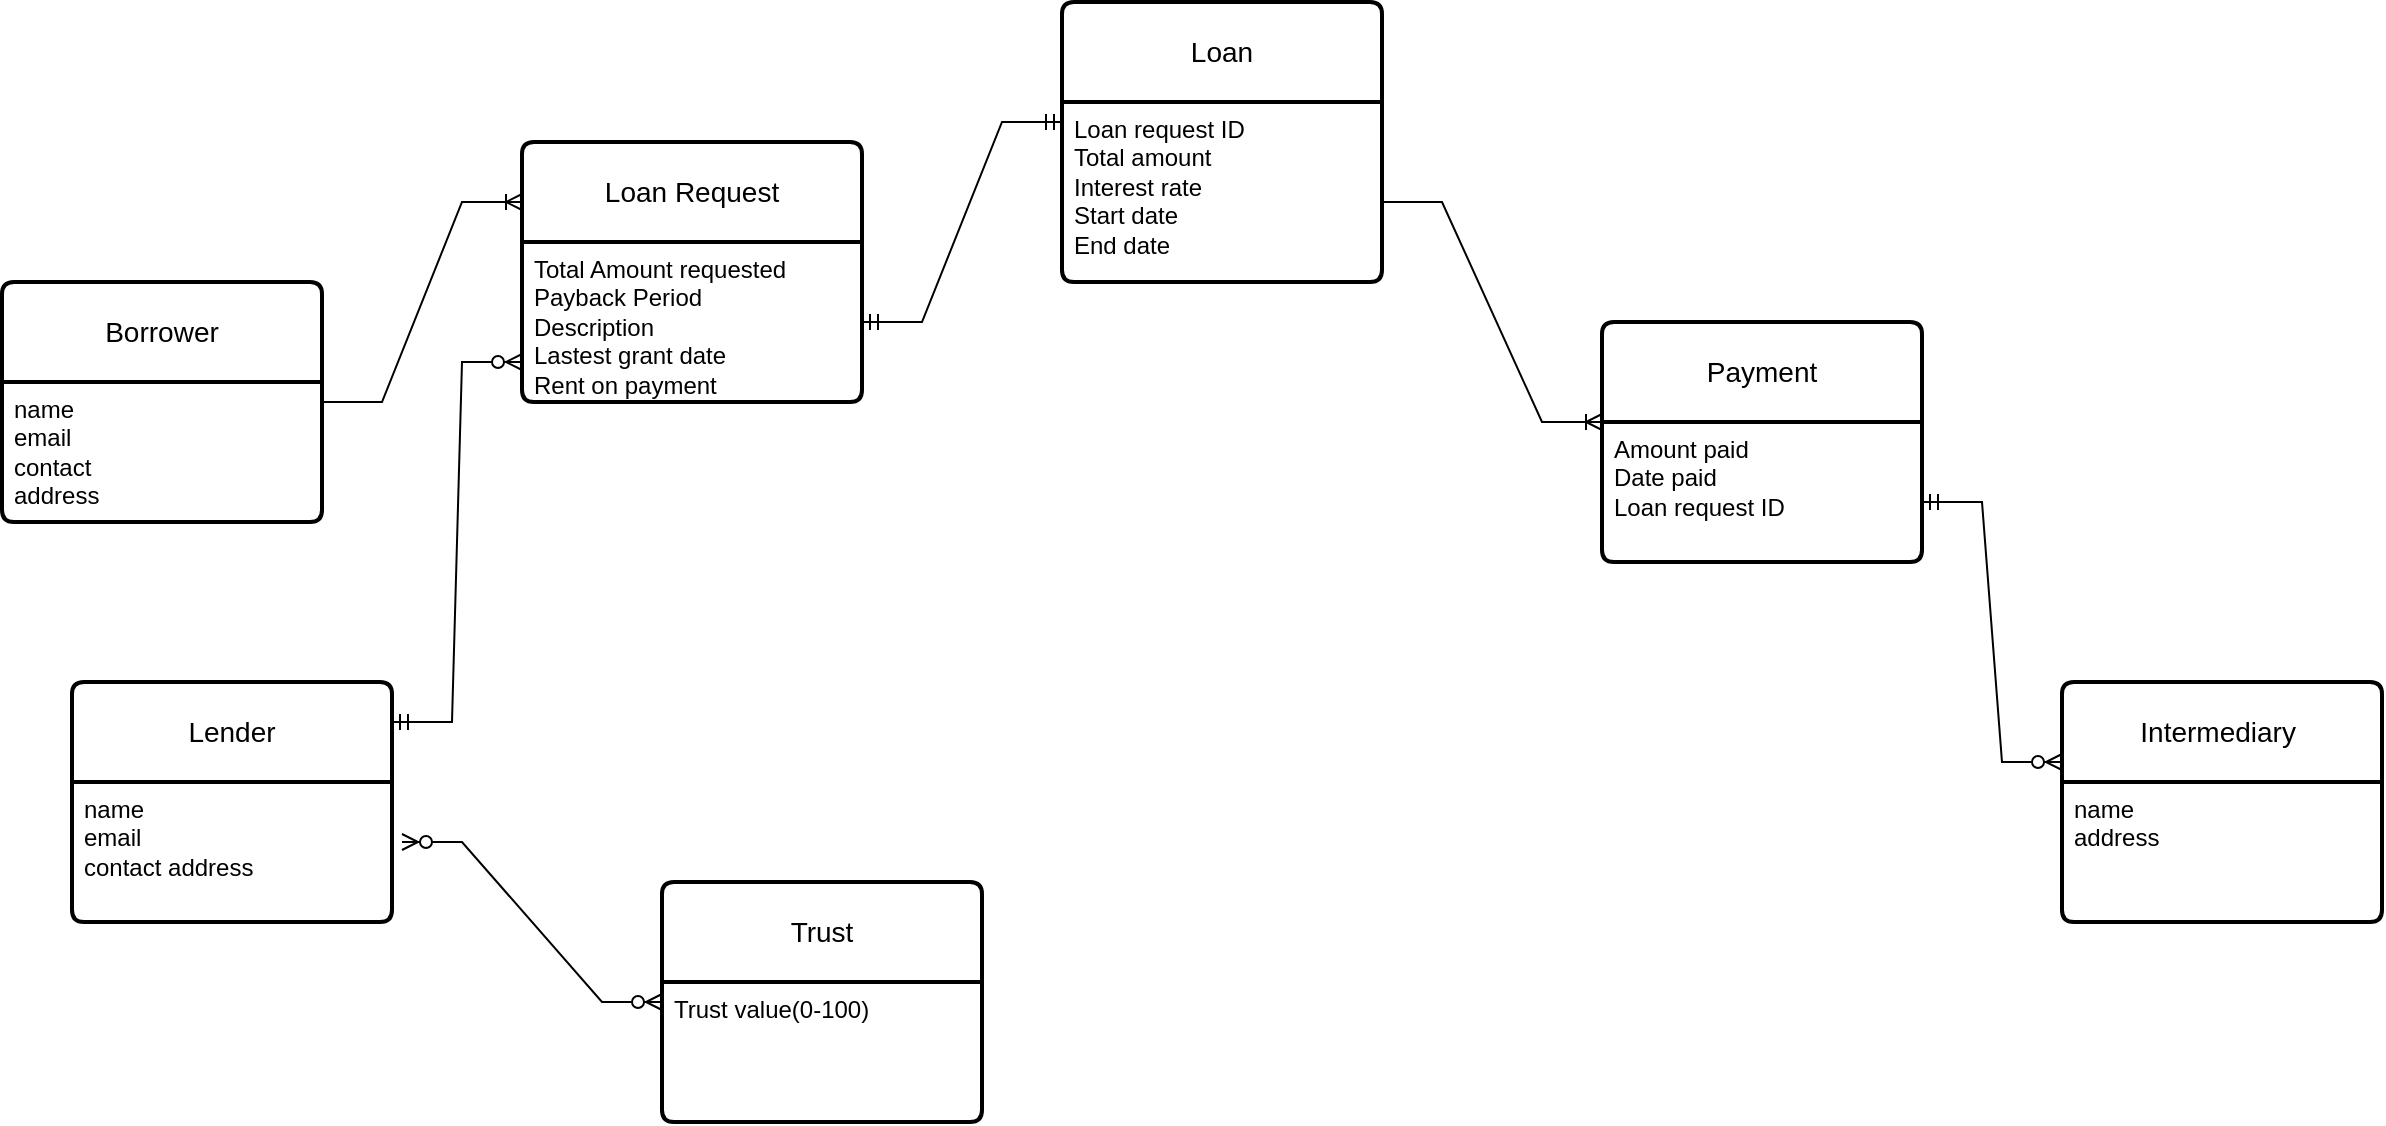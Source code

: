 <mxfile version="24.2.5" type="device">
  <diagram name="Page-1" id="-Wox_ghDjXtg6ljMTXYv">
    <mxGraphModel dx="2290" dy="860" grid="1" gridSize="10" guides="1" tooltips="1" connect="1" arrows="1" fold="1" page="1" pageScale="1" pageWidth="850" pageHeight="1100" math="0" shadow="0">
      <root>
        <mxCell id="0" />
        <mxCell id="1" parent="0" />
        <mxCell id="F1pH6_Kykr1hLnX-Wd7n-1" value="Loan Request" style="swimlane;childLayout=stackLayout;horizontal=1;startSize=50;horizontalStack=0;rounded=1;fontSize=14;fontStyle=0;strokeWidth=2;resizeParent=0;resizeLast=1;shadow=0;dashed=0;align=center;arcSize=4;whiteSpace=wrap;html=1;" vertex="1" parent="1">
          <mxGeometry x="-200" y="100" width="170" height="130" as="geometry" />
        </mxCell>
        <mxCell id="F1pH6_Kykr1hLnX-Wd7n-2" value="Total Amount requested&lt;div&gt;Payback Period&lt;/div&gt;&lt;div&gt;Description&lt;/div&gt;&lt;div&gt;Lastest grant date&lt;/div&gt;&lt;div&gt;Rent on payment&lt;/div&gt;" style="align=left;strokeColor=none;fillColor=none;spacingLeft=4;fontSize=12;verticalAlign=top;resizable=0;rotatable=0;part=1;html=1;" vertex="1" parent="F1pH6_Kykr1hLnX-Wd7n-1">
          <mxGeometry y="50" width="170" height="80" as="geometry" />
        </mxCell>
        <mxCell id="F1pH6_Kykr1hLnX-Wd7n-3" value="Payment" style="swimlane;childLayout=stackLayout;horizontal=1;startSize=50;horizontalStack=0;rounded=1;fontSize=14;fontStyle=0;strokeWidth=2;resizeParent=0;resizeLast=1;shadow=0;dashed=0;align=center;arcSize=4;whiteSpace=wrap;html=1;" vertex="1" parent="1">
          <mxGeometry x="340" y="190" width="160" height="120" as="geometry" />
        </mxCell>
        <mxCell id="F1pH6_Kykr1hLnX-Wd7n-4" value="Amount paid&lt;div&gt;Date paid&lt;/div&gt;&lt;div&gt;Loan request ID&lt;/div&gt;" style="align=left;strokeColor=none;fillColor=none;spacingLeft=4;fontSize=12;verticalAlign=top;resizable=0;rotatable=0;part=1;html=1;" vertex="1" parent="F1pH6_Kykr1hLnX-Wd7n-3">
          <mxGeometry y="50" width="160" height="70" as="geometry" />
        </mxCell>
        <mxCell id="F1pH6_Kykr1hLnX-Wd7n-5" value="Lender" style="swimlane;childLayout=stackLayout;horizontal=1;startSize=50;horizontalStack=0;rounded=1;fontSize=14;fontStyle=0;strokeWidth=2;resizeParent=0;resizeLast=1;shadow=0;dashed=0;align=center;arcSize=4;whiteSpace=wrap;html=1;" vertex="1" parent="1">
          <mxGeometry x="-425" y="370" width="160" height="120" as="geometry" />
        </mxCell>
        <mxCell id="F1pH6_Kykr1hLnX-Wd7n-6" value="name&lt;div&gt;email&lt;/div&gt;&lt;div&gt;contact address&lt;/div&gt;&lt;div&gt;&lt;br&gt;&lt;/div&gt;" style="align=left;strokeColor=none;fillColor=none;spacingLeft=4;fontSize=12;verticalAlign=top;resizable=0;rotatable=0;part=1;html=1;" vertex="1" parent="F1pH6_Kykr1hLnX-Wd7n-5">
          <mxGeometry y="50" width="160" height="70" as="geometry" />
        </mxCell>
        <mxCell id="F1pH6_Kykr1hLnX-Wd7n-7" value="Intermediary&amp;nbsp;" style="swimlane;childLayout=stackLayout;horizontal=1;startSize=50;horizontalStack=0;rounded=1;fontSize=14;fontStyle=0;strokeWidth=2;resizeParent=0;resizeLast=1;shadow=0;dashed=0;align=center;arcSize=4;whiteSpace=wrap;html=1;" vertex="1" parent="1">
          <mxGeometry x="570" y="370" width="160" height="120" as="geometry" />
        </mxCell>
        <mxCell id="F1pH6_Kykr1hLnX-Wd7n-8" value="name&lt;div&gt;address&lt;/div&gt;" style="align=left;strokeColor=none;fillColor=none;spacingLeft=4;fontSize=12;verticalAlign=top;resizable=0;rotatable=0;part=1;html=1;" vertex="1" parent="F1pH6_Kykr1hLnX-Wd7n-7">
          <mxGeometry y="50" width="160" height="70" as="geometry" />
        </mxCell>
        <mxCell id="F1pH6_Kykr1hLnX-Wd7n-9" value="Trust" style="swimlane;childLayout=stackLayout;horizontal=1;startSize=50;horizontalStack=0;rounded=1;fontSize=14;fontStyle=0;strokeWidth=2;resizeParent=0;resizeLast=1;shadow=0;dashed=0;align=center;arcSize=4;whiteSpace=wrap;html=1;" vertex="1" parent="1">
          <mxGeometry x="-130" y="470" width="160" height="120" as="geometry" />
        </mxCell>
        <mxCell id="F1pH6_Kykr1hLnX-Wd7n-10" value="Trust value(0-100)" style="align=left;strokeColor=none;fillColor=none;spacingLeft=4;fontSize=12;verticalAlign=top;resizable=0;rotatable=0;part=1;html=1;" vertex="1" parent="F1pH6_Kykr1hLnX-Wd7n-9">
          <mxGeometry y="50" width="160" height="70" as="geometry" />
        </mxCell>
        <mxCell id="F1pH6_Kykr1hLnX-Wd7n-11" value="Loan" style="swimlane;childLayout=stackLayout;horizontal=1;startSize=50;horizontalStack=0;rounded=1;fontSize=14;fontStyle=0;strokeWidth=2;resizeParent=0;resizeLast=1;shadow=0;dashed=0;align=center;arcSize=4;whiteSpace=wrap;html=1;" vertex="1" parent="1">
          <mxGeometry x="70" y="30" width="160" height="140" as="geometry" />
        </mxCell>
        <mxCell id="F1pH6_Kykr1hLnX-Wd7n-12" value="Loan request ID&lt;div&gt;Total amount&lt;/div&gt;&lt;div&gt;Interest rate&lt;/div&gt;&lt;div&gt;Start date&lt;/div&gt;&lt;div&gt;End date&lt;/div&gt;" style="align=left;strokeColor=none;fillColor=none;spacingLeft=4;fontSize=12;verticalAlign=top;resizable=0;rotatable=0;part=1;html=1;" vertex="1" parent="F1pH6_Kykr1hLnX-Wd7n-11">
          <mxGeometry y="50" width="160" height="90" as="geometry" />
        </mxCell>
        <mxCell id="F1pH6_Kykr1hLnX-Wd7n-13" value="Borrower" style="swimlane;childLayout=stackLayout;horizontal=1;startSize=50;horizontalStack=0;rounded=1;fontSize=14;fontStyle=0;strokeWidth=2;resizeParent=0;resizeLast=1;shadow=0;dashed=0;align=center;arcSize=4;whiteSpace=wrap;html=1;" vertex="1" parent="1">
          <mxGeometry x="-460" y="170" width="160" height="120" as="geometry" />
        </mxCell>
        <mxCell id="F1pH6_Kykr1hLnX-Wd7n-14" value="name&lt;div&gt;email&lt;/div&gt;&lt;div&gt;contact&lt;/div&gt;&lt;div&gt;address&lt;/div&gt;" style="align=left;strokeColor=none;fillColor=none;spacingLeft=4;fontSize=12;verticalAlign=top;resizable=0;rotatable=0;part=1;html=1;" vertex="1" parent="F1pH6_Kykr1hLnX-Wd7n-13">
          <mxGeometry y="50" width="160" height="70" as="geometry" />
        </mxCell>
        <mxCell id="F1pH6_Kykr1hLnX-Wd7n-19" value="" style="edgeStyle=entityRelationEdgeStyle;fontSize=12;html=1;endArrow=ERoneToMany;rounded=0;" edge="1" parent="1">
          <mxGeometry width="100" height="100" relative="1" as="geometry">
            <mxPoint x="-300" y="230" as="sourcePoint" />
            <mxPoint x="-200" y="130" as="targetPoint" />
          </mxGeometry>
        </mxCell>
        <mxCell id="F1pH6_Kykr1hLnX-Wd7n-21" value="" style="edgeStyle=entityRelationEdgeStyle;fontSize=12;html=1;endArrow=ERmandOne;startArrow=ERmandOne;rounded=0;" edge="1" parent="1">
          <mxGeometry width="100" height="100" relative="1" as="geometry">
            <mxPoint x="-30" y="190" as="sourcePoint" />
            <mxPoint x="70" y="90" as="targetPoint" />
          </mxGeometry>
        </mxCell>
        <mxCell id="F1pH6_Kykr1hLnX-Wd7n-22" value="" style="edgeStyle=entityRelationEdgeStyle;fontSize=12;html=1;endArrow=ERzeroToMany;startArrow=ERmandOne;rounded=0;entryX=0;entryY=0.75;entryDx=0;entryDy=0;" edge="1" parent="1" target="F1pH6_Kykr1hLnX-Wd7n-2">
          <mxGeometry width="100" height="100" relative="1" as="geometry">
            <mxPoint x="-265" y="390" as="sourcePoint" />
            <mxPoint x="-165" y="290" as="targetPoint" />
          </mxGeometry>
        </mxCell>
        <mxCell id="F1pH6_Kykr1hLnX-Wd7n-24" value="" style="edgeStyle=entityRelationEdgeStyle;fontSize=12;html=1;endArrow=ERoneToMany;rounded=0;" edge="1" parent="1">
          <mxGeometry width="100" height="100" relative="1" as="geometry">
            <mxPoint x="230" y="130" as="sourcePoint" />
            <mxPoint x="340" y="240" as="targetPoint" />
            <Array as="points">
              <mxPoint x="350" y="130" />
            </Array>
          </mxGeometry>
        </mxCell>
        <mxCell id="F1pH6_Kykr1hLnX-Wd7n-25" value="" style="edgeStyle=entityRelationEdgeStyle;fontSize=12;html=1;endArrow=ERzeroToMany;startArrow=ERmandOne;rounded=0;" edge="1" parent="1">
          <mxGeometry width="100" height="100" relative="1" as="geometry">
            <mxPoint x="500" y="280" as="sourcePoint" />
            <mxPoint x="570" y="410" as="targetPoint" />
          </mxGeometry>
        </mxCell>
        <mxCell id="F1pH6_Kykr1hLnX-Wd7n-26" value="" style="edgeStyle=entityRelationEdgeStyle;fontSize=12;html=1;endArrow=ERzeroToMany;endFill=1;startArrow=ERzeroToMany;rounded=0;" edge="1" parent="1">
          <mxGeometry width="100" height="100" relative="1" as="geometry">
            <mxPoint x="-260" y="450" as="sourcePoint" />
            <mxPoint x="-130" y="530" as="targetPoint" />
          </mxGeometry>
        </mxCell>
      </root>
    </mxGraphModel>
  </diagram>
</mxfile>
